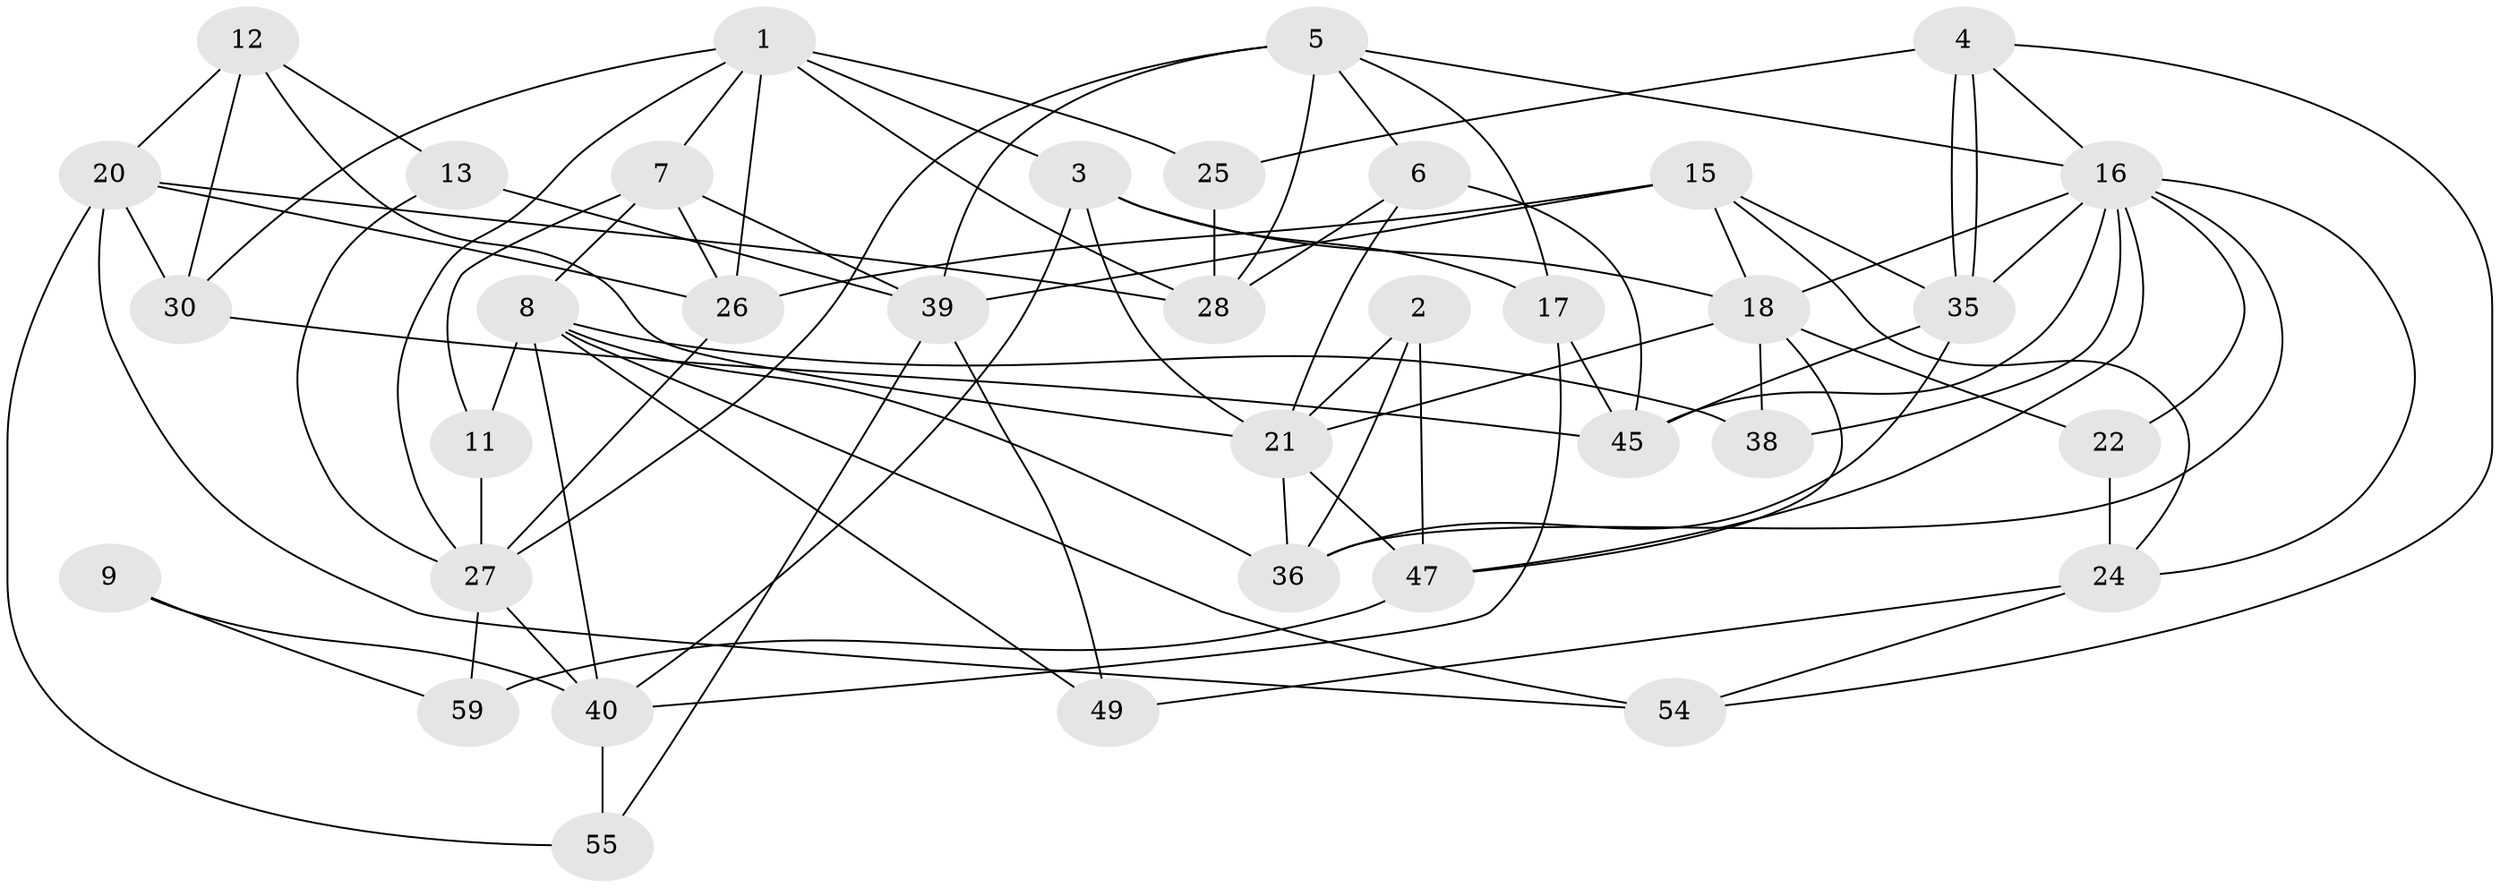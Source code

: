 // original degree distribution, {5: 0.15254237288135594, 3: 0.2711864406779661, 2: 0.06779661016949153, 4: 0.3898305084745763, 6: 0.1016949152542373, 7: 0.01694915254237288}
// Generated by graph-tools (version 1.1) at 2025/41/03/06/25 10:41:56]
// undirected, 36 vertices, 87 edges
graph export_dot {
graph [start="1"]
  node [color=gray90,style=filled];
  1 [super="+23"];
  2;
  3 [super="+58"];
  4 [super="+43"];
  5 [super="+19"];
  6 [super="+10"];
  7 [super="+14"];
  8 [super="+57"];
  9;
  11;
  12;
  13;
  15 [super="+52"];
  16 [super="+31"];
  17;
  18 [super="+51"];
  20 [super="+33"];
  21 [super="+48"];
  22;
  24 [super="+29"];
  25 [super="+32"];
  26 [super="+34"];
  27 [super="+42"];
  28 [super="+53"];
  30 [super="+41"];
  35 [super="+56"];
  36 [super="+37"];
  38;
  39 [super="+44"];
  40;
  45 [super="+46"];
  47 [super="+50"];
  49;
  54;
  55;
  59;
  1 -- 7;
  1 -- 30 [weight=2];
  1 -- 25 [weight=2];
  1 -- 27;
  1 -- 3;
  1 -- 26;
  1 -- 28;
  2 -- 36;
  2 -- 47;
  2 -- 21;
  3 -- 18;
  3 -- 17;
  3 -- 21;
  3 -- 40;
  4 -- 35;
  4 -- 35;
  4 -- 25;
  4 -- 16;
  4 -- 54;
  5 -- 28 [weight=2];
  5 -- 27;
  5 -- 16;
  5 -- 17;
  5 -- 39;
  5 -- 6;
  6 -- 28;
  6 -- 45;
  6 -- 21;
  7 -- 8;
  7 -- 11;
  7 -- 39;
  7 -- 26;
  8 -- 38;
  8 -- 11;
  8 -- 40;
  8 -- 54;
  8 -- 49;
  8 -- 36;
  9 -- 59;
  9 -- 40;
  11 -- 27;
  12 -- 30;
  12 -- 21;
  12 -- 13;
  12 -- 20;
  13 -- 39;
  13 -- 27;
  15 -- 39 [weight=2];
  15 -- 35;
  15 -- 24;
  15 -- 18;
  15 -- 26;
  16 -- 22;
  16 -- 36;
  16 -- 35;
  16 -- 38;
  16 -- 45;
  16 -- 47;
  16 -- 24;
  16 -- 18;
  17 -- 40;
  17 -- 45;
  18 -- 21;
  18 -- 22 [weight=2];
  18 -- 38;
  18 -- 47 [weight=2];
  20 -- 28;
  20 -- 54;
  20 -- 55;
  20 -- 26;
  20 -- 30;
  21 -- 36;
  21 -- 47;
  22 -- 24;
  24 -- 54;
  24 -- 49;
  25 -- 28 [weight=2];
  26 -- 27;
  27 -- 59;
  27 -- 40;
  30 -- 45;
  35 -- 45;
  35 -- 36;
  39 -- 49;
  39 -- 55;
  40 -- 55;
  47 -- 59;
}
